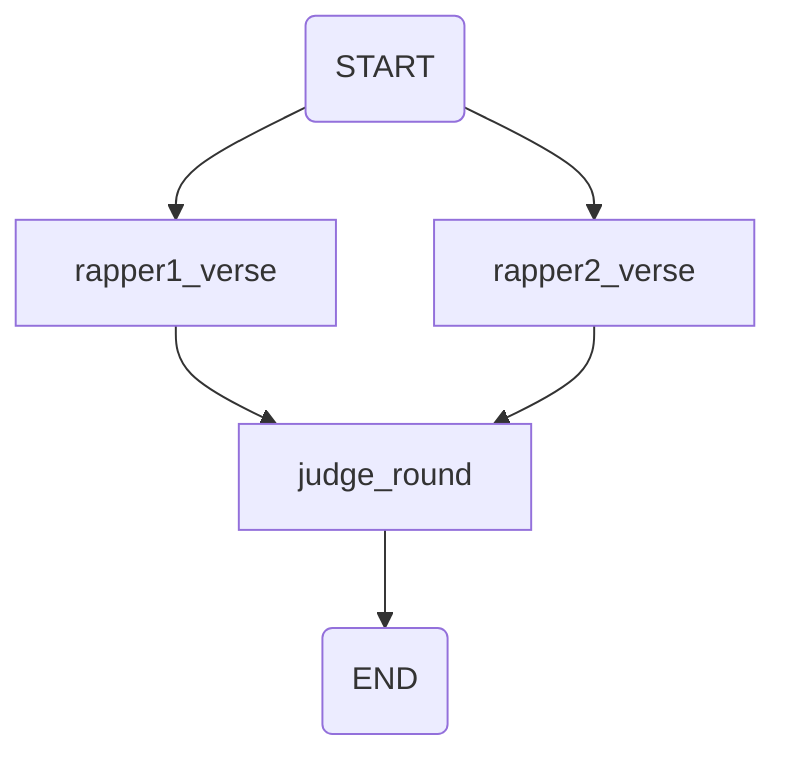 graph TD
    START(START) --> rapper1_verse[rapper1_verse]
    START --> rapper2_verse[rapper2_verse]
    rapper1_verse --> judge_round[judge_round]
    rapper2_verse --> judge_round
    judge_round --> END(END)